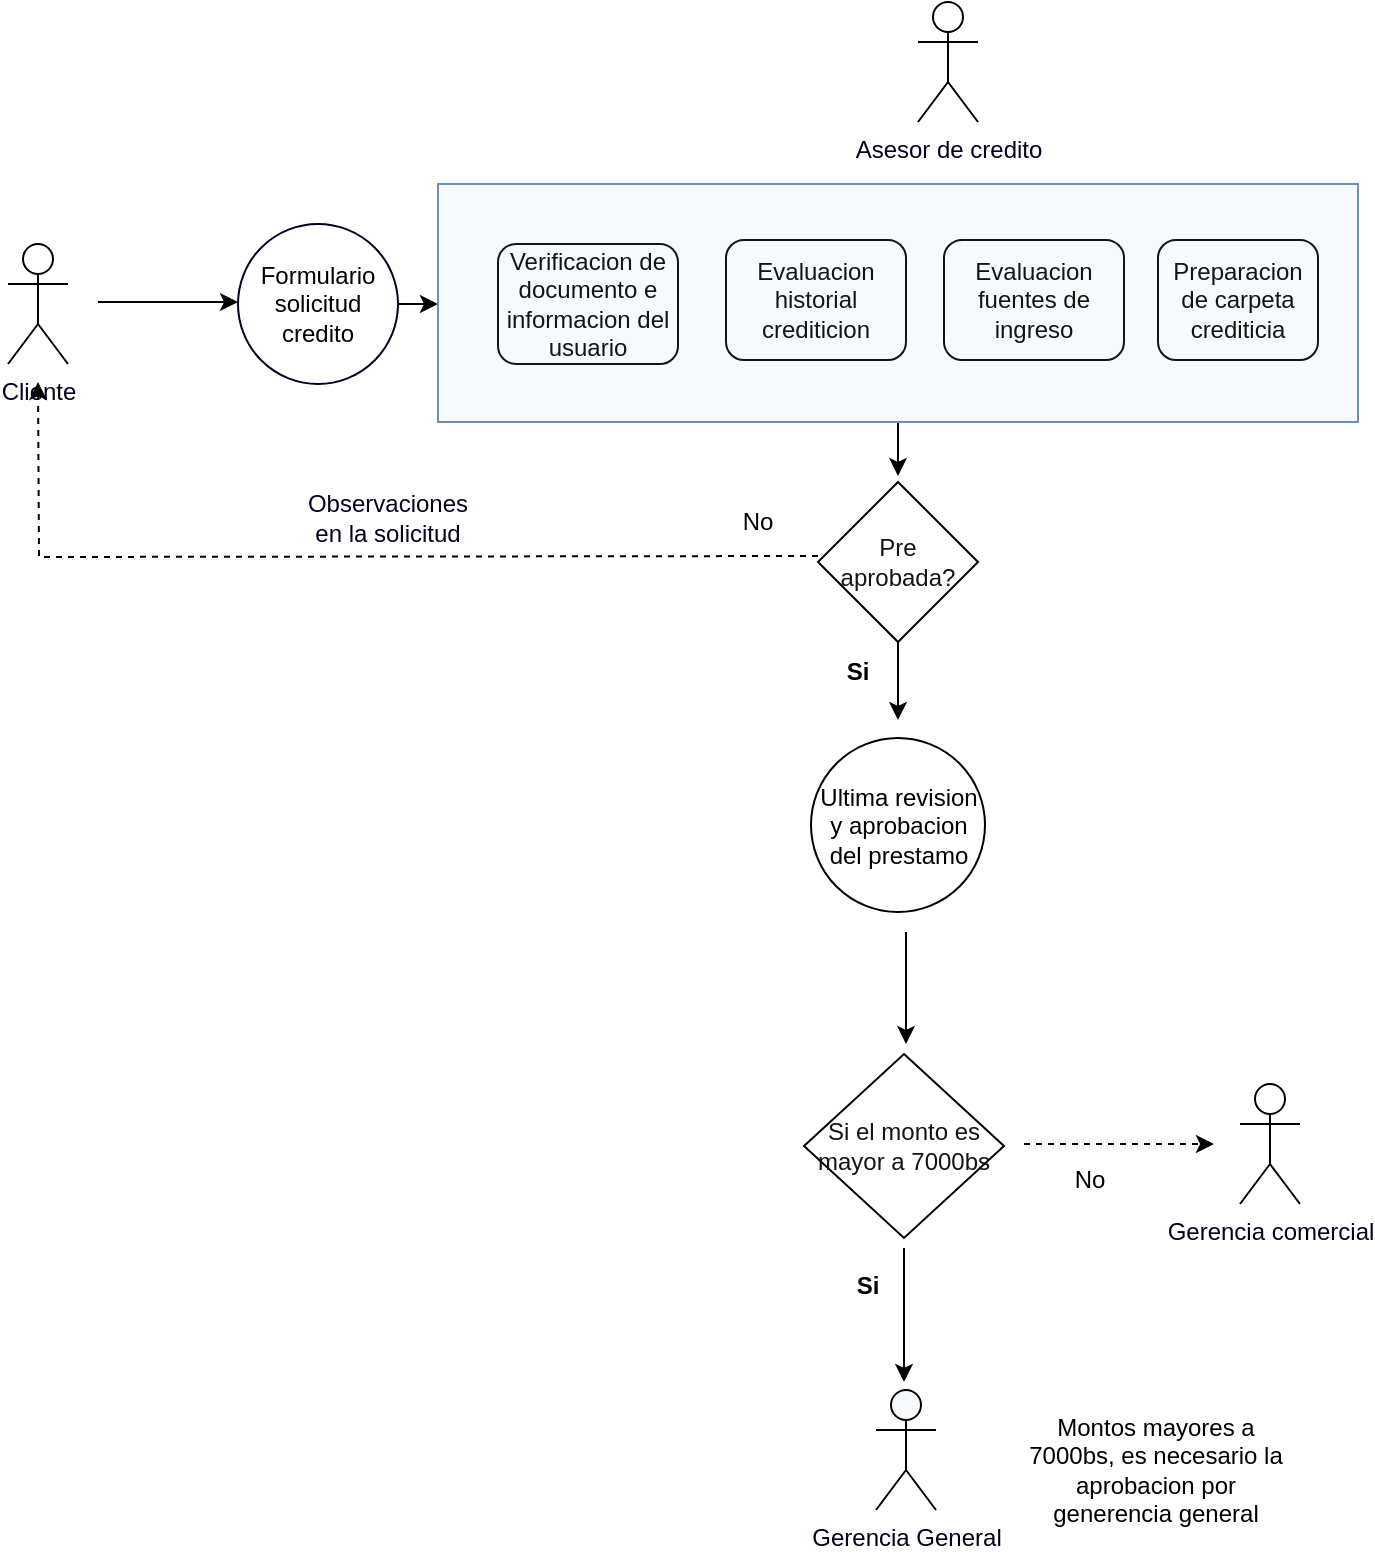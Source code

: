 <mxfile pages="1">
    <diagram id="zVugtnegKcuDvvwisIva" name="Page-1">
        <mxGraphModel dx="1640" dy="932" grid="0" gridSize="10" guides="1" tooltips="1" connect="1" arrows="1" fold="1" page="1" pageScale="1" pageWidth="850" pageHeight="1100" math="0" shadow="0">
            <root>
                <mxCell id="0"/>
                <mxCell id="1" parent="0"/>
                <mxCell id="2" value="Cliente&lt;br&gt;" style="shape=umlActor;verticalLabelPosition=bottom;labelBackgroundColor=none;verticalAlign=top;html=1;outlineConnect=0;fontColor=#000021;" parent="1" vertex="1">
                    <mxGeometry x="55" y="171" width="30" height="60" as="geometry"/>
                </mxCell>
                <mxCell id="3" value="Asesor de credito" style="shape=umlActor;verticalLabelPosition=bottom;labelBackgroundColor=none;verticalAlign=top;html=1;outlineConnect=0;fontColor=#000021;" parent="1" vertex="1">
                    <mxGeometry x="510" y="50" width="30" height="60" as="geometry"/>
                </mxCell>
                <mxCell id="4" value="Gerencia comercial" style="shape=umlActor;verticalLabelPosition=bottom;labelBackgroundColor=none;verticalAlign=top;html=1;outlineConnect=0;fontColor=#000021;" parent="1" vertex="1">
                    <mxGeometry x="671" y="591" width="30" height="60" as="geometry"/>
                </mxCell>
                <mxCell id="6" value="" style="endArrow=classic;html=1;" parent="1" edge="1">
                    <mxGeometry width="50" height="50" relative="1" as="geometry">
                        <mxPoint x="100" y="200" as="sourcePoint"/>
                        <mxPoint x="170" y="200" as="targetPoint"/>
                    </mxGeometry>
                </mxCell>
                <mxCell id="21" style="edgeStyle=orthogonalEdgeStyle;rounded=0;orthogonalLoop=1;jettySize=auto;html=1;entryX=0;entryY=0.5;entryDx=0;entryDy=0;" parent="1" source="8" target="12" edge="1">
                    <mxGeometry relative="1" as="geometry"/>
                </mxCell>
                <mxCell id="8" value="Formulario&lt;br&gt;solicitud&lt;br&gt;credito" style="ellipse;whiteSpace=wrap;html=1;aspect=fixed;fillColor=none;strokeColor=#000021;" parent="1" vertex="1">
                    <mxGeometry x="170" y="161" width="80" height="80" as="geometry"/>
                </mxCell>
                <mxCell id="23" style="edgeStyle=orthogonalEdgeStyle;rounded=0;orthogonalLoop=1;jettySize=auto;html=1;" parent="1" source="12" edge="1">
                    <mxGeometry relative="1" as="geometry">
                        <mxPoint x="500" y="287" as="targetPoint"/>
                    </mxGeometry>
                </mxCell>
                <mxCell id="12" value="" style="rounded=0;whiteSpace=wrap;html=1;fillColor=#F7FAFC;strokeColor=#6c8ebf;" parent="1" vertex="1">
                    <mxGeometry x="270" y="141" width="460" height="119" as="geometry"/>
                </mxCell>
                <mxCell id="14" value="&lt;span style=&quot;white-space: normal&quot;&gt;Verificacion de documento e informacion del usuario&lt;/span&gt;" style="rounded=1;whiteSpace=wrap;html=1;fillColor=#F7FAFC;fontColor=#141414;strokeColor=#141414;" parent="1" vertex="1">
                    <mxGeometry x="300" y="171" width="90" height="60" as="geometry"/>
                </mxCell>
                <mxCell id="17" value="Evaluacion historial crediticion" style="rounded=1;whiteSpace=wrap;html=1;fillColor=#F7FAFC;fontColor=#141414;strokeColor=#141414;" parent="1" vertex="1">
                    <mxGeometry x="414" y="169" width="90" height="60" as="geometry"/>
                </mxCell>
                <mxCell id="18" value="Evaluacion fuentes de ingreso" style="rounded=1;whiteSpace=wrap;html=1;fillColor=#F7FAFC;fontColor=#141414;strokeColor=#141414;" parent="1" vertex="1">
                    <mxGeometry x="523" y="169" width="90" height="60" as="geometry"/>
                </mxCell>
                <mxCell id="19" value="Preparacion de carpeta crediticia" style="rounded=1;whiteSpace=wrap;html=1;fillColor=#F7FAFC;fontColor=#141414;strokeColor=#141414;" parent="1" vertex="1">
                    <mxGeometry x="630" y="169" width="80" height="60" as="geometry"/>
                </mxCell>
                <mxCell id="26" style="edgeStyle=orthogonalEdgeStyle;rounded=0;orthogonalLoop=1;jettySize=auto;html=1;dashed=1;" parent="1" edge="1">
                    <mxGeometry relative="1" as="geometry">
                        <mxPoint x="70" y="240" as="targetPoint"/>
                        <mxPoint x="460" y="327" as="sourcePoint"/>
                    </mxGeometry>
                </mxCell>
                <mxCell id="44" style="edgeStyle=orthogonalEdgeStyle;rounded=0;orthogonalLoop=1;jettySize=auto;html=1;entryX=0.45;entryY=-0.017;entryDx=0;entryDy=0;entryPerimeter=0;exitX=0.5;exitY=1;exitDx=0;exitDy=0;" parent="1" edge="1">
                    <mxGeometry relative="1" as="geometry">
                        <mxPoint x="501" y="367" as="sourcePoint"/>
                        <mxPoint x="500" y="409" as="targetPoint"/>
                        <Array as="points">
                            <mxPoint x="500" y="367"/>
                        </Array>
                    </mxGeometry>
                </mxCell>
                <mxCell id="27" value="Observaciones en la solicitud" style="text;html=1;strokeColor=none;fillColor=none;align=center;verticalAlign=middle;whiteSpace=wrap;rounded=0;fontColor=#000021;" parent="1" vertex="1">
                    <mxGeometry x="200" y="298" width="90" height="20" as="geometry"/>
                </mxCell>
                <mxCell id="32" style="edgeStyle=orthogonalEdgeStyle;rounded=0;orthogonalLoop=1;jettySize=auto;html=1;dashed=1;" parent="1" edge="1">
                    <mxGeometry relative="1" as="geometry">
                        <mxPoint x="658" y="621" as="targetPoint"/>
                        <mxPoint x="563" y="621" as="sourcePoint"/>
                    </mxGeometry>
                </mxCell>
                <mxCell id="35" style="edgeStyle=orthogonalEdgeStyle;rounded=0;orthogonalLoop=1;jettySize=auto;html=1;" parent="1" edge="1">
                    <mxGeometry relative="1" as="geometry">
                        <mxPoint x="503" y="740" as="targetPoint"/>
                        <mxPoint x="503" y="673" as="sourcePoint"/>
                    </mxGeometry>
                </mxCell>
                <mxCell id="29" value="No" style="text;html=1;strokeColor=none;fillColor=none;align=center;verticalAlign=middle;whiteSpace=wrap;rounded=0;" parent="1" vertex="1">
                    <mxGeometry x="410" y="300" width="40" height="20" as="geometry"/>
                </mxCell>
                <mxCell id="30" value="Si" style="text;html=1;strokeColor=none;fillColor=none;align=center;verticalAlign=middle;whiteSpace=wrap;rounded=0;fontStyle=1" parent="1" vertex="1">
                    <mxGeometry x="460" y="375" width="40" height="20" as="geometry"/>
                </mxCell>
                <mxCell id="34" value="No" style="text;html=1;strokeColor=none;fillColor=none;align=center;verticalAlign=middle;whiteSpace=wrap;rounded=0;" parent="1" vertex="1">
                    <mxGeometry x="576" y="629" width="40" height="20" as="geometry"/>
                </mxCell>
                <mxCell id="36" value="Gerencia General" style="shape=umlActor;verticalLabelPosition=bottom;labelBackgroundColor=none;verticalAlign=top;html=1;outlineConnect=0;fillColor=#F7FAFC;fontColor=#000021;" parent="1" vertex="1">
                    <mxGeometry x="489" y="744" width="30" height="60" as="geometry"/>
                </mxCell>
                <mxCell id="40" value="Si" style="text;html=1;strokeColor=none;fillColor=none;align=center;verticalAlign=middle;whiteSpace=wrap;rounded=0;fontStyle=1" parent="1" vertex="1">
                    <mxGeometry x="465" y="682" width="40" height="20" as="geometry"/>
                </mxCell>
                <mxCell id="42" value="Montos mayores a 7000bs, es necesario la aprobacion por generencia general" style="text;html=1;strokeColor=none;fillColor=none;align=center;verticalAlign=middle;whiteSpace=wrap;rounded=0;" parent="1" vertex="1">
                    <mxGeometry x="564" y="774" width="130" height="20" as="geometry"/>
                </mxCell>
                <mxCell id="46" value="&lt;span style=&quot;color: rgb(20 , 20 , 20)&quot;&gt;Pre aprobada?&lt;/span&gt;" style="rhombus;whiteSpace=wrap;html=1;" parent="1" vertex="1">
                    <mxGeometry x="460" y="290" width="80" height="80" as="geometry"/>
                </mxCell>
                <mxCell id="47" value="&lt;span style=&quot;color: rgb(20 , 20 , 20)&quot;&gt;Si el monto es mayor a 7000bs&lt;/span&gt;" style="rhombus;whiteSpace=wrap;html=1;" parent="1" vertex="1">
                    <mxGeometry x="453" y="576" width="100" height="92" as="geometry"/>
                </mxCell>
                <mxCell id="48" value="&lt;span&gt;Ultima revision y aprobacion del prestamo&lt;/span&gt;" style="ellipse;whiteSpace=wrap;html=1;aspect=fixed;" parent="1" vertex="1">
                    <mxGeometry x="456.5" y="418" width="87" height="87" as="geometry"/>
                </mxCell>
                <mxCell id="49" style="edgeStyle=orthogonalEdgeStyle;rounded=0;orthogonalLoop=1;jettySize=auto;html=1;" parent="1" edge="1">
                    <mxGeometry relative="1" as="geometry">
                        <mxPoint x="504" y="515" as="sourcePoint"/>
                        <mxPoint x="504" y="571" as="targetPoint"/>
                        <Array as="points">
                            <mxPoint x="503.5" y="522"/>
                        </Array>
                    </mxGeometry>
                </mxCell>
            </root>
        </mxGraphModel>
    </diagram>
</mxfile>